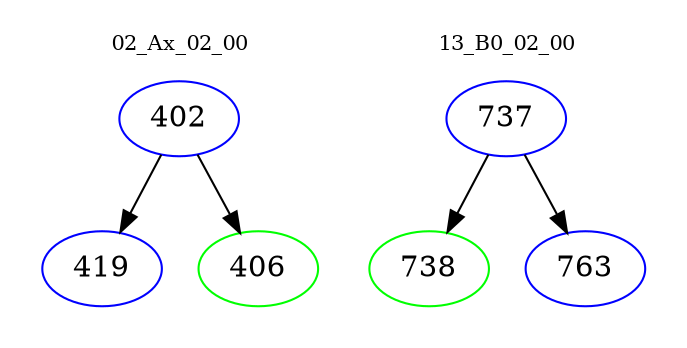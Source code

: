 digraph{
subgraph cluster_0 {
color = white
label = "02_Ax_02_00";
fontsize=10;
T0_402 [label="402", color="blue"]
T0_402 -> T0_419 [color="black"]
T0_419 [label="419", color="blue"]
T0_402 -> T0_406 [color="black"]
T0_406 [label="406", color="green"]
}
subgraph cluster_1 {
color = white
label = "13_B0_02_00";
fontsize=10;
T1_737 [label="737", color="blue"]
T1_737 -> T1_738 [color="black"]
T1_738 [label="738", color="green"]
T1_737 -> T1_763 [color="black"]
T1_763 [label="763", color="blue"]
}
}
